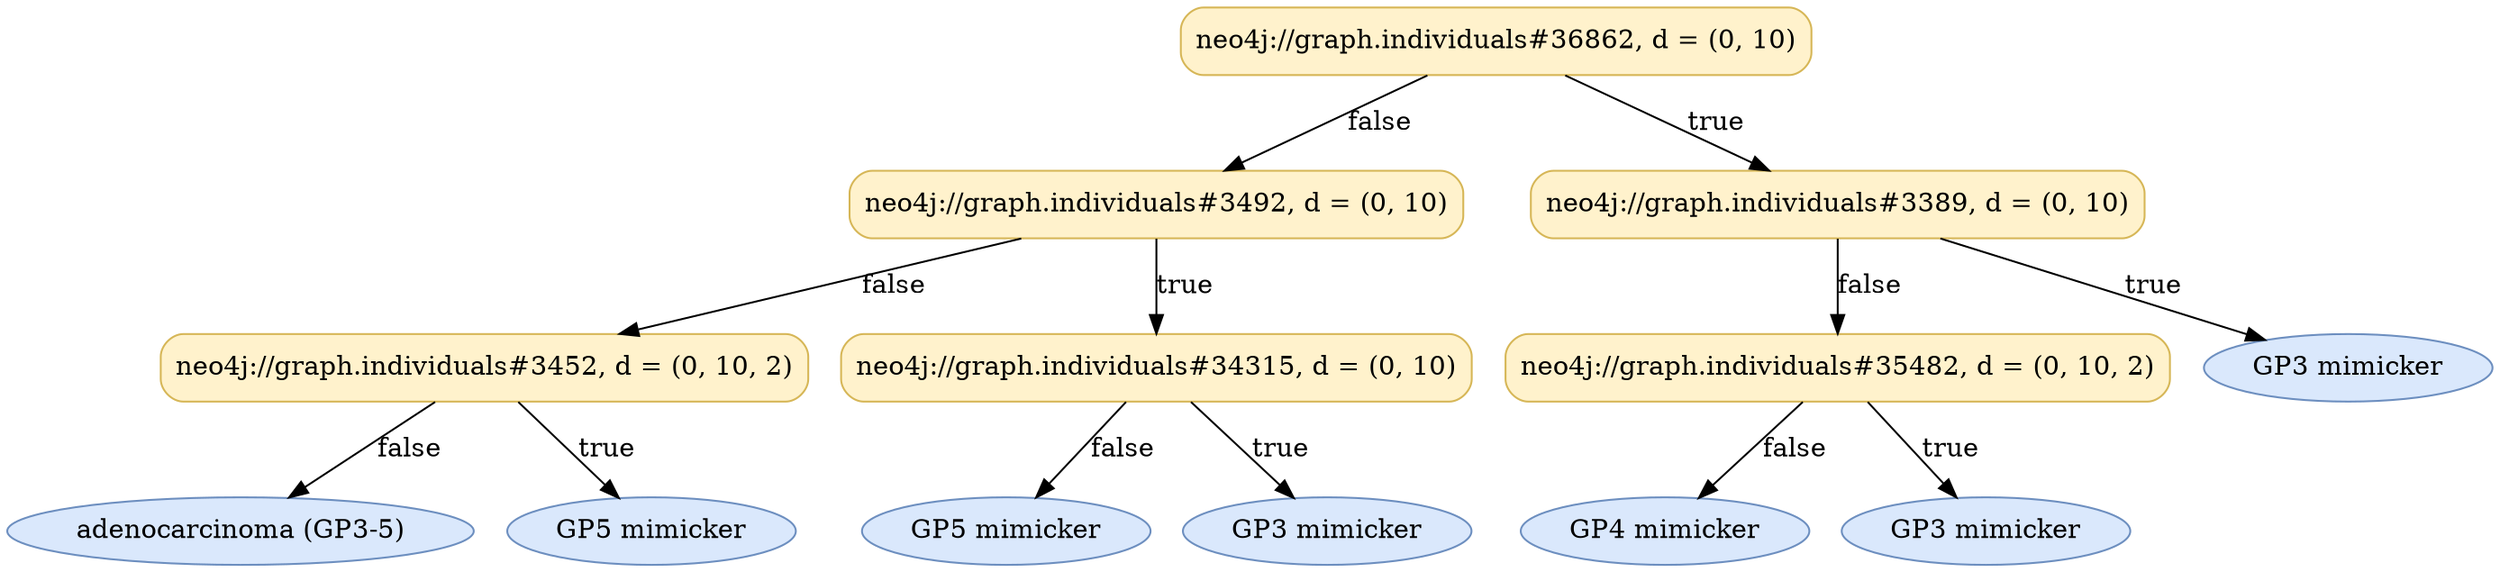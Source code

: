 digraph DT{
label=""
fontname="Times-Roman"
node[fontname="Times-Roman"];
Node1 [label="neo4j://graph.individuals#36862, d = (0, 10)", fillcolor="#FFF2CC", color="#D6B656", style="rounded,filled", shape="box"];
Node2 [label="neo4j://graph.individuals#3492, d = (0, 10)", fillcolor="#FFF2CC", color="#D6B656", style="rounded,filled", shape="box"];
Node3 [label="neo4j://graph.individuals#3452, d = (0, 10, 2)", fillcolor="#FFF2CC", color="#D6B656", style="rounded,filled", shape="box"];
Node4 [label="adenocarcinoma (GP3-5)", fillcolor="#DAE8FC", color="#6C8EBF", style="rounded,filled", shape="ellipse"];
Node3 -> Node4 [label="false"];
Node5 [label="GP5 mimicker", fillcolor="#DAE8FC", color="#6C8EBF", style="rounded,filled", shape="ellipse"];
Node3 -> Node5 [label="true"];
Node2 -> Node3 [label="false"];
Node6 [label="neo4j://graph.individuals#34315, d = (0, 10)", fillcolor="#FFF2CC", color="#D6B656", style="rounded,filled", shape="box"];
Node7 [label="GP5 mimicker", fillcolor="#DAE8FC", color="#6C8EBF", style="rounded,filled", shape="ellipse"];
Node6 -> Node7 [label="false"];
Node8 [label="GP3 mimicker", fillcolor="#DAE8FC", color="#6C8EBF", style="rounded,filled", shape="ellipse"];
Node6 -> Node8 [label="true"];
Node2 -> Node6 [label="true"];
Node1 -> Node2 [label="false"];
Node9 [label="neo4j://graph.individuals#3389, d = (0, 10)", fillcolor="#FFF2CC", color="#D6B656", style="rounded,filled", shape="box"];
Node10 [label="neo4j://graph.individuals#35482, d = (0, 10, 2)", fillcolor="#FFF2CC", color="#D6B656", style="rounded,filled", shape="box"];
Node11 [label="GP4 mimicker", fillcolor="#DAE8FC", color="#6C8EBF", style="rounded,filled", shape="ellipse"];
Node10 -> Node11 [label="false"];
Node12 [label="GP3 mimicker", fillcolor="#DAE8FC", color="#6C8EBF", style="rounded,filled", shape="ellipse"];
Node10 -> Node12 [label="true"];
Node9 -> Node10 [label="false"];
Node13 [label="GP3 mimicker", fillcolor="#DAE8FC", color="#6C8EBF", style="rounded,filled", shape="ellipse"];
Node9 -> Node13 [label="true"];
Node1 -> Node9 [label="true"];
}